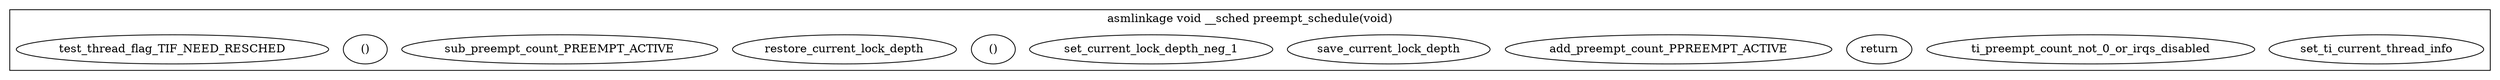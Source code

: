 digraph sched_c{
        subgraph cluster_preempt_schedule{
                label="asmlinkage void __sched preempt_schedule(void)";
                set_ti_current_thread_info[label="set_ti_current_thread_info"];
                ti_preempt_count_not_0_or_irqs_disabled[label="ti_preempt_count_not_0_or_irqs_disabled"];
                return[label="return"];
                add_preempt_count_PPREEMPT_ACTIVE[label="add_preempt_count_PPREEMPT_ACTIVE"];
                save_current_lock_depth[label="save_current_lock_depth"];
                set_current_lock_depth_neg_1[label="set_current_lock_depth_neg_1"];
                schedule[label="()"];
                restore_current_lock_depth[label="restore_current_lock_depth"];
                sub_preempt_count_PREEMPT_ACTIVE[label="sub_preempt_count_PREEMPT_ACTIVE"];
                barrier[label="()"];
                test_thread_flag_TIF_NEED_RESCHED[label="test_thread_flag_TIF_NEED_RESCHED"];
                }
        }
